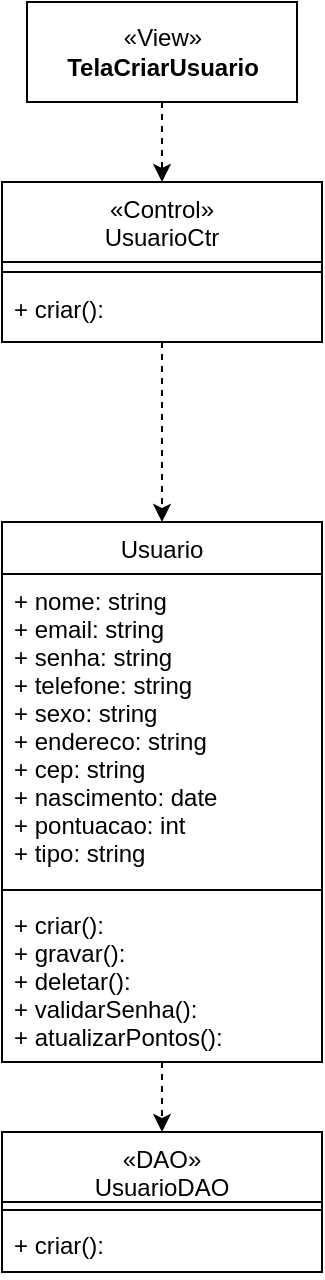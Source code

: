 <mxfile version="24.2.2" type="github">
  <diagram name="Página-1" id="zv6kfmIyqzXpDOjHgL1z">
    <mxGraphModel dx="1290" dy="557" grid="1" gridSize="10" guides="1" tooltips="1" connect="1" arrows="1" fold="1" page="1" pageScale="1" pageWidth="827" pageHeight="1169" math="0" shadow="0">
      <root>
        <mxCell id="0" />
        <mxCell id="1" parent="0" />
        <mxCell id="NKnERksdNQ4ch5BxzIyd-5" style="edgeStyle=orthogonalEdgeStyle;rounded=0;orthogonalLoop=1;jettySize=auto;html=1;exitX=0.5;exitY=1;exitDx=0;exitDy=0;entryX=0.5;entryY=0;entryDx=0;entryDy=0;dashed=1;" edge="1" parent="1" source="NKnERksdNQ4ch5BxzIyd-6" target="NKnERksdNQ4ch5BxzIyd-10">
          <mxGeometry relative="1" as="geometry" />
        </mxCell>
        <mxCell id="NKnERksdNQ4ch5BxzIyd-6" value="Usuario" style="swimlane;fontStyle=0;align=center;verticalAlign=top;childLayout=stackLayout;horizontal=1;startSize=26;horizontalStack=0;resizeParent=1;resizeLast=0;collapsible=1;marginBottom=0;rounded=0;shadow=0;strokeWidth=1;" vertex="1" parent="1">
          <mxGeometry x="150" y="330" width="160" height="270" as="geometry">
            <mxRectangle x="340" y="380" width="170" height="26" as="alternateBounds" />
          </mxGeometry>
        </mxCell>
        <mxCell id="NKnERksdNQ4ch5BxzIyd-7" value="+ nome: string&#xa;+ email: string&#xa;+ senha: string&#xa;+ telefone: string&#xa;+ sexo: string&#xa;+ endereco: string&#xa;+ cep: string&#xa;+ nascimento: date&#xa;+ pontuacao: int&#xa;+ tipo: string " style="text;align=left;verticalAlign=top;spacingLeft=4;spacingRight=4;overflow=hidden;rotatable=0;points=[[0,0.5],[1,0.5]];portConstraint=eastwest;" vertex="1" parent="NKnERksdNQ4ch5BxzIyd-6">
          <mxGeometry y="26" width="160" height="154" as="geometry" />
        </mxCell>
        <mxCell id="NKnERksdNQ4ch5BxzIyd-8" value="" style="line;html=1;strokeWidth=1;align=left;verticalAlign=middle;spacingTop=-1;spacingLeft=3;spacingRight=3;rotatable=0;labelPosition=right;points=[];portConstraint=eastwest;" vertex="1" parent="NKnERksdNQ4ch5BxzIyd-6">
          <mxGeometry y="180" width="160" height="8" as="geometry" />
        </mxCell>
        <mxCell id="NKnERksdNQ4ch5BxzIyd-9" value="+ criar(): &#xa;+ gravar():&#xa;+ deletar(): &#xa;+ validarSenha():&#xa;+ atualizarPontos():" style="text;align=left;verticalAlign=top;spacingLeft=4;spacingRight=4;overflow=hidden;rotatable=0;points=[[0,0.5],[1,0.5]];portConstraint=eastwest;" vertex="1" parent="NKnERksdNQ4ch5BxzIyd-6">
          <mxGeometry y="188" width="160" height="82" as="geometry" />
        </mxCell>
        <mxCell id="NKnERksdNQ4ch5BxzIyd-10" value="«DAO»&#xa;UsuarioDAO&#xa;" style="swimlane;fontStyle=0;align=center;verticalAlign=top;childLayout=stackLayout;horizontal=1;startSize=35;horizontalStack=0;resizeParent=1;resizeLast=0;collapsible=1;marginBottom=0;rounded=0;shadow=0;strokeWidth=1;" vertex="1" parent="1">
          <mxGeometry x="150" y="635" width="160" height="70" as="geometry">
            <mxRectangle x="340" y="380" width="170" height="26" as="alternateBounds" />
          </mxGeometry>
        </mxCell>
        <mxCell id="NKnERksdNQ4ch5BxzIyd-11" value="" style="line;html=1;strokeWidth=1;align=left;verticalAlign=middle;spacingTop=-1;spacingLeft=3;spacingRight=3;rotatable=0;labelPosition=right;points=[];portConstraint=eastwest;" vertex="1" parent="NKnERksdNQ4ch5BxzIyd-10">
          <mxGeometry y="35" width="160" height="8" as="geometry" />
        </mxCell>
        <mxCell id="NKnERksdNQ4ch5BxzIyd-12" value="+ criar():" style="text;align=left;verticalAlign=top;spacingLeft=4;spacingRight=4;overflow=hidden;rotatable=0;points=[[0,0.5],[1,0.5]];portConstraint=eastwest;" vertex="1" parent="NKnERksdNQ4ch5BxzIyd-10">
          <mxGeometry y="43" width="160" height="27" as="geometry" />
        </mxCell>
        <mxCell id="NKnERksdNQ4ch5BxzIyd-14" style="edgeStyle=orthogonalEdgeStyle;rounded=0;orthogonalLoop=1;jettySize=auto;html=1;entryX=0.5;entryY=0;entryDx=0;entryDy=0;dashed=1;" edge="1" parent="1" source="NKnERksdNQ4ch5BxzIyd-15" target="NKnERksdNQ4ch5BxzIyd-17">
          <mxGeometry relative="1" as="geometry">
            <mxPoint x="300" y="135" as="targetPoint" />
          </mxGeometry>
        </mxCell>
        <mxCell id="NKnERksdNQ4ch5BxzIyd-15" value="«View»&lt;br&gt;&lt;b&gt;TelaCriarUsuario&lt;br&gt;&lt;/b&gt;" style="html=1;whiteSpace=wrap;" vertex="1" parent="1">
          <mxGeometry x="162.5" y="70" width="135" height="50" as="geometry" />
        </mxCell>
        <mxCell id="NKnERksdNQ4ch5BxzIyd-16" style="edgeStyle=orthogonalEdgeStyle;rounded=0;orthogonalLoop=1;jettySize=auto;html=1;exitX=0.5;exitY=1;exitDx=0;exitDy=0;entryX=0.5;entryY=0;entryDx=0;entryDy=0;dashed=1;" edge="1" parent="1" source="NKnERksdNQ4ch5BxzIyd-17">
          <mxGeometry relative="1" as="geometry">
            <mxPoint x="272.5" y="160" as="sourcePoint" />
            <mxPoint x="230" y="330" as="targetPoint" />
          </mxGeometry>
        </mxCell>
        <mxCell id="NKnERksdNQ4ch5BxzIyd-17" value="«Control»&#xa;UsuarioCtr" style="swimlane;fontStyle=0;align=center;verticalAlign=top;childLayout=stackLayout;horizontal=1;startSize=40;horizontalStack=0;resizeParent=1;resizeLast=0;collapsible=1;marginBottom=0;rounded=0;shadow=0;strokeWidth=1;" vertex="1" parent="1">
          <mxGeometry x="150" y="160" width="160" height="80" as="geometry">
            <mxRectangle x="340" y="380" width="170" height="26" as="alternateBounds" />
          </mxGeometry>
        </mxCell>
        <mxCell id="NKnERksdNQ4ch5BxzIyd-18" value="" style="line;html=1;strokeWidth=1;align=left;verticalAlign=middle;spacingTop=-1;spacingLeft=3;spacingRight=3;rotatable=0;labelPosition=right;points=[];portConstraint=eastwest;" vertex="1" parent="NKnERksdNQ4ch5BxzIyd-17">
          <mxGeometry y="40" width="160" height="10" as="geometry" />
        </mxCell>
        <mxCell id="NKnERksdNQ4ch5BxzIyd-19" value="+ criar():&#xa;" style="text;align=left;verticalAlign=top;spacingLeft=4;spacingRight=4;overflow=hidden;rotatable=0;points=[[0,0.5],[1,0.5]];portConstraint=eastwest;" vertex="1" parent="NKnERksdNQ4ch5BxzIyd-17">
          <mxGeometry y="50" width="160" height="30" as="geometry" />
        </mxCell>
      </root>
    </mxGraphModel>
  </diagram>
</mxfile>
